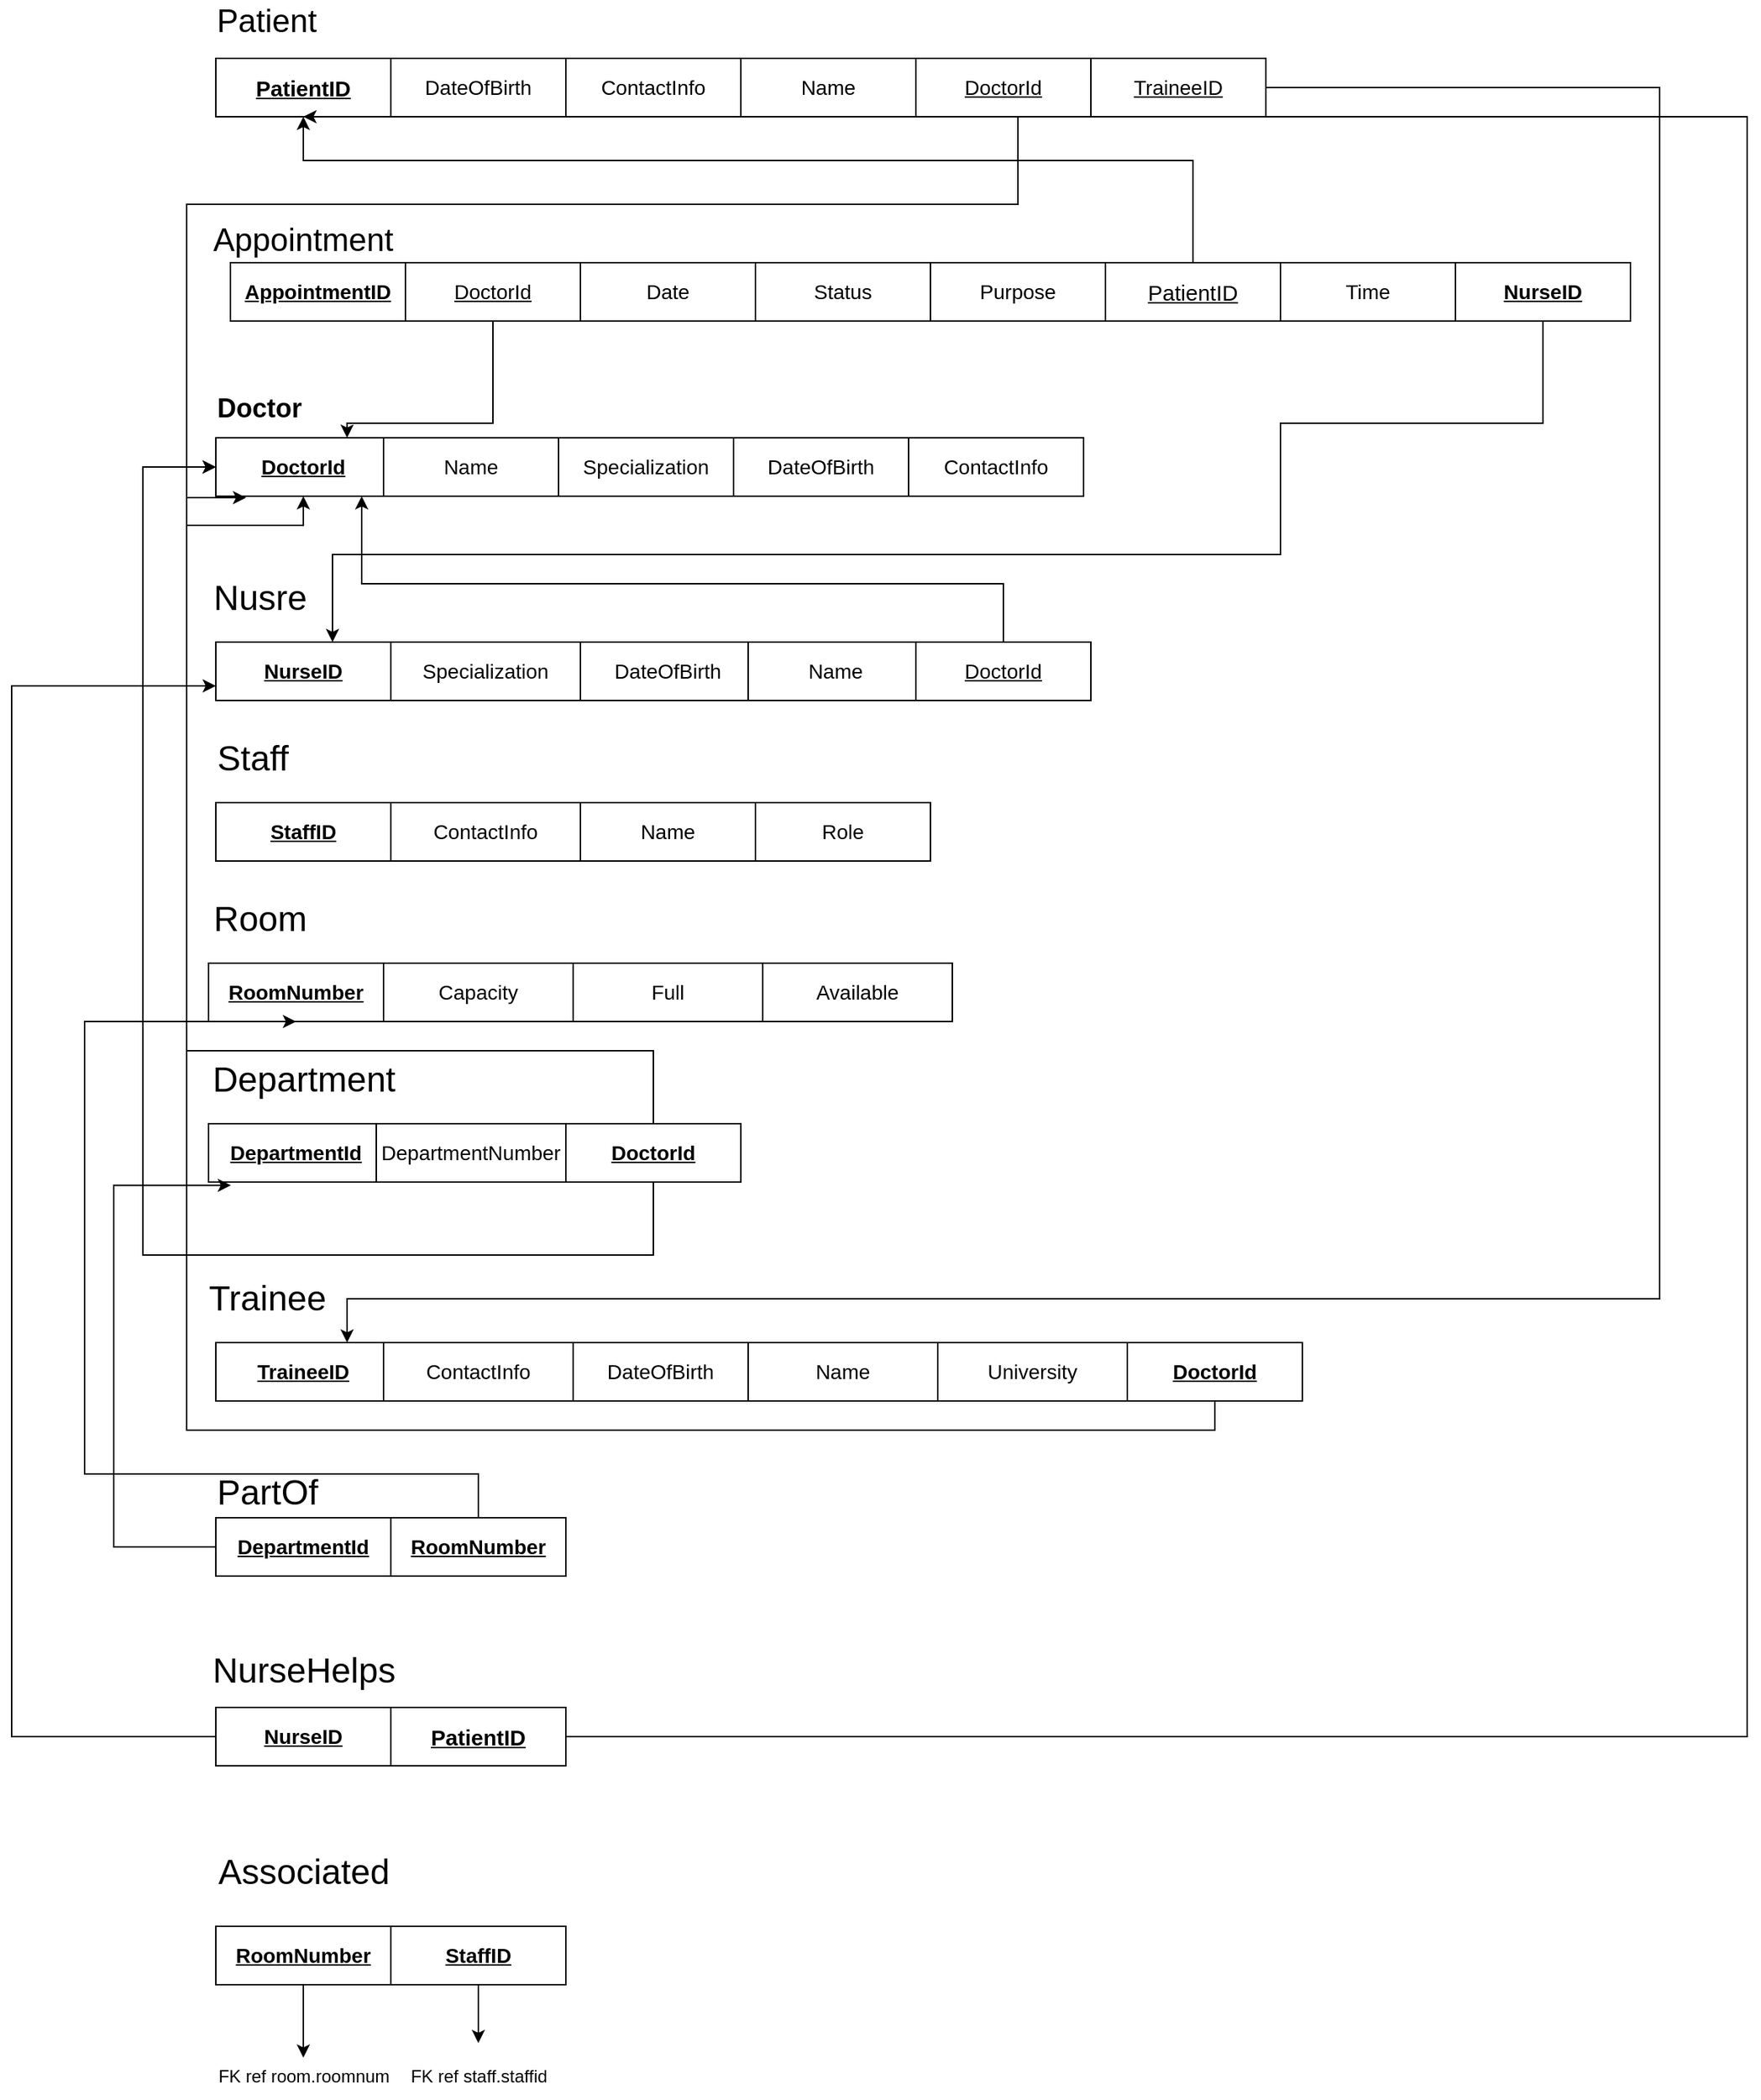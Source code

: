 <mxfile version="22.1.11" type="github">
  <diagram name="Page-1" id="0BvVS_jWP8cE8HmBtTUd">
    <mxGraphModel dx="1900" dy="557" grid="1" gridSize="10" guides="1" tooltips="1" connect="1" arrows="1" fold="1" page="1" pageScale="1" pageWidth="850" pageHeight="1100" math="0" shadow="0">
      <root>
        <mxCell id="0" />
        <mxCell id="1" parent="0" />
        <mxCell id="HJ3b_z9Vt4lF6LXucxh--30" value="&lt;font style=&quot;font-size: 15px;&quot;&gt;&lt;u&gt;&lt;b&gt;PatientID&lt;/b&gt;&lt;/u&gt;&lt;/font&gt;" style="rounded=0;whiteSpace=wrap;html=1;" parent="1" vertex="1">
          <mxGeometry x="40" y="60" width="120" height="40" as="geometry" />
        </mxCell>
        <mxCell id="HJ3b_z9Vt4lF6LXucxh--31" value="&lt;font style=&quot;font-size: 14px;&quot;&gt;DateOfBirth&lt;/font&gt;" style="rounded=0;whiteSpace=wrap;html=1;" parent="1" vertex="1">
          <mxGeometry x="160" y="60" width="120" height="40" as="geometry" />
        </mxCell>
        <mxCell id="HJ3b_z9Vt4lF6LXucxh--32" value="ContactInfo" style="rounded=0;whiteSpace=wrap;html=1;fontSize=14;" parent="1" vertex="1">
          <mxGeometry x="280" y="60" width="120" height="40" as="geometry" />
        </mxCell>
        <mxCell id="HJ3b_z9Vt4lF6LXucxh--33" value="Name" style="rounded=0;whiteSpace=wrap;html=1;fontSize=14;" parent="1" vertex="1">
          <mxGeometry x="400" y="60" width="120" height="40" as="geometry" />
        </mxCell>
        <mxCell id="HJ3b_z9Vt4lF6LXucxh--34" value="&lt;font style=&quot;font-size: 22px;&quot;&gt;Patient&lt;/font&gt;" style="text;html=1;strokeColor=none;fillColor=none;align=center;verticalAlign=middle;whiteSpace=wrap;rounded=0;" parent="1" vertex="1">
          <mxGeometry x="-25" y="20" width="200" height="30" as="geometry" />
        </mxCell>
        <mxCell id="HJ3b_z9Vt4lF6LXucxh--35" value="&lt;font style=&quot;font-size: 14px;&quot;&gt;&lt;u&gt;&lt;b&gt;AppointmentID&lt;/b&gt;&lt;/u&gt;&lt;/font&gt;" style="rounded=0;whiteSpace=wrap;html=1;" parent="1" vertex="1">
          <mxGeometry x="50" y="200" width="120" height="40" as="geometry" />
        </mxCell>
        <mxCell id="HJ3b_z9Vt4lF6LXucxh--36" value="&lt;font style=&quot;font-size: 14px;&quot;&gt;Time&lt;/font&gt;" style="rounded=0;whiteSpace=wrap;html=1;" parent="1" vertex="1">
          <mxGeometry x="770" y="200" width="120" height="40" as="geometry" />
        </mxCell>
        <mxCell id="HJ3b_z9Vt4lF6LXucxh--37" value="&lt;font style=&quot;font-size: 14px;&quot;&gt;Date&lt;/font&gt;" style="rounded=0;whiteSpace=wrap;html=1;" parent="1" vertex="1">
          <mxGeometry x="290" y="200" width="120" height="40" as="geometry" />
        </mxCell>
        <mxCell id="HJ3b_z9Vt4lF6LXucxh--38" value="&lt;font style=&quot;font-size: 14px;&quot;&gt;Status&lt;/font&gt;" style="rounded=0;whiteSpace=wrap;html=1;" parent="1" vertex="1">
          <mxGeometry x="410" y="200" width="120" height="40" as="geometry" />
        </mxCell>
        <mxCell id="HJ3b_z9Vt4lF6LXucxh--39" value="&lt;font style=&quot;font-size: 14px;&quot;&gt;Purpose&lt;/font&gt;" style="rounded=0;whiteSpace=wrap;html=1;" parent="1" vertex="1">
          <mxGeometry x="530" y="200" width="120" height="40" as="geometry" />
        </mxCell>
        <mxCell id="HJ3b_z9Vt4lF6LXucxh--40" value="&lt;font style=&quot;font-size: 22px;&quot;&gt;Appointment&lt;/font&gt;" style="text;html=1;strokeColor=none;fillColor=none;align=center;verticalAlign=middle;whiteSpace=wrap;rounded=0;" parent="1" vertex="1">
          <mxGeometry y="170" width="200" height="30" as="geometry" />
        </mxCell>
        <mxCell id="HJ3b_z9Vt4lF6LXucxh--42" style="edgeStyle=orthogonalEdgeStyle;rounded=0;orthogonalLoop=1;jettySize=auto;html=1;exitX=0.5;exitY=0;exitDx=0;exitDy=0;entryX=0.5;entryY=1;entryDx=0;entryDy=0;" parent="1" source="HJ3b_z9Vt4lF6LXucxh--41" target="HJ3b_z9Vt4lF6LXucxh--30" edge="1">
          <mxGeometry relative="1" as="geometry">
            <Array as="points">
              <mxPoint x="710" y="130" />
              <mxPoint x="100" y="130" />
            </Array>
          </mxGeometry>
        </mxCell>
        <mxCell id="HJ3b_z9Vt4lF6LXucxh--41" value="&lt;font style=&quot;font-size: 15px;&quot;&gt;&lt;u&gt;PatientID&lt;/u&gt;&lt;/font&gt;" style="rounded=0;whiteSpace=wrap;html=1;" parent="1" vertex="1">
          <mxGeometry x="650" y="200" width="120" height="40" as="geometry" />
        </mxCell>
        <mxCell id="lvI9RK3vbRsAXs25jmpU-2" value="&lt;font style=&quot;font-size: 14px;&quot;&gt;&lt;u&gt;&lt;b&gt;DoctorId&lt;/b&gt;&lt;/u&gt;&lt;/font&gt;" style="rounded=0;whiteSpace=wrap;html=1;" parent="1" vertex="1">
          <mxGeometry x="40" y="320" width="120" height="40" as="geometry" />
        </mxCell>
        <mxCell id="lvI9RK3vbRsAXs25jmpU-6" value="&lt;font style=&quot;font-size: 18px;&quot;&gt;&lt;b&gt;Doctor&lt;/b&gt;&lt;/font&gt;" style="text;strokeColor=none;align=center;fillColor=none;html=1;verticalAlign=middle;whiteSpace=wrap;rounded=0;" parent="1" vertex="1">
          <mxGeometry x="10" y="280" width="120" height="40" as="geometry" />
        </mxCell>
        <mxCell id="lvI9RK3vbRsAXs25jmpU-10" value="&lt;font style=&quot;font-size: 14px;&quot;&gt;Name&lt;/font&gt;" style="rounded=0;whiteSpace=wrap;html=1;" parent="1" vertex="1">
          <mxGeometry x="155" y="320" width="120" height="40" as="geometry" />
        </mxCell>
        <mxCell id="lvI9RK3vbRsAXs25jmpU-11" value="&lt;font style=&quot;font-size: 14px;&quot;&gt;Specialization&lt;/font&gt;" style="rounded=0;whiteSpace=wrap;html=1;" parent="1" vertex="1">
          <mxGeometry x="275" y="320" width="120" height="40" as="geometry" />
        </mxCell>
        <mxCell id="lvI9RK3vbRsAXs25jmpU-12" value="&lt;font style=&quot;font-size: 14px;&quot;&gt;DateOfBirth&lt;/font&gt;" style="rounded=0;whiteSpace=wrap;html=1;" parent="1" vertex="1">
          <mxGeometry x="395" y="320" width="120" height="40" as="geometry" />
        </mxCell>
        <mxCell id="lvI9RK3vbRsAXs25jmpU-13" value="&lt;font style=&quot;font-size: 14px;&quot;&gt;ContactInfo&lt;/font&gt;" style="rounded=0;whiteSpace=wrap;html=1;" parent="1" vertex="1">
          <mxGeometry x="515" y="320" width="120" height="40" as="geometry" />
        </mxCell>
        <mxCell id="lvI9RK3vbRsAXs25jmpU-31" style="edgeStyle=orthogonalEdgeStyle;rounded=0;orthogonalLoop=1;jettySize=auto;html=1;" parent="1" source="lvI9RK3vbRsAXs25jmpU-14" target="lvI9RK3vbRsAXs25jmpU-2" edge="1">
          <mxGeometry relative="1" as="geometry">
            <Array as="points">
              <mxPoint x="230" y="310" />
              <mxPoint x="130" y="310" />
            </Array>
          </mxGeometry>
        </mxCell>
        <mxCell id="lvI9RK3vbRsAXs25jmpU-14" value="&lt;font style=&quot;font-size: 14px;&quot;&gt;&lt;u&gt;DoctorId&lt;/u&gt;&lt;/font&gt;" style="rounded=0;whiteSpace=wrap;html=1;" parent="1" vertex="1">
          <mxGeometry x="170" y="200" width="120" height="40" as="geometry" />
        </mxCell>
        <mxCell id="lvI9RK3vbRsAXs25jmpU-19" style="edgeStyle=orthogonalEdgeStyle;rounded=0;orthogonalLoop=1;jettySize=auto;html=1;" parent="1" source="lvI9RK3vbRsAXs25jmpU-18" target="lvI9RK3vbRsAXs25jmpU-2" edge="1">
          <mxGeometry relative="1" as="geometry">
            <Array as="points">
              <mxPoint x="590" y="160" />
              <mxPoint x="20" y="160" />
              <mxPoint x="20" y="380" />
            </Array>
          </mxGeometry>
        </mxCell>
        <mxCell id="lvI9RK3vbRsAXs25jmpU-18" value="&lt;font style=&quot;font-size: 14px;&quot;&gt;&lt;u&gt;DoctorId&lt;/u&gt;&lt;/font&gt;" style="rounded=0;whiteSpace=wrap;html=1;" parent="1" vertex="1">
          <mxGeometry x="520" y="60" width="120" height="40" as="geometry" />
        </mxCell>
        <mxCell id="lvI9RK3vbRsAXs25jmpU-21" value="&lt;font style=&quot;font-size: 14px;&quot;&gt;&lt;u&gt;&lt;b&gt;NurseID&lt;/b&gt;&lt;/u&gt;&lt;/font&gt;" style="rounded=0;whiteSpace=wrap;html=1;" parent="1" vertex="1">
          <mxGeometry x="40" y="460" width="120" height="40" as="geometry" />
        </mxCell>
        <mxCell id="lvI9RK3vbRsAXs25jmpU-22" value="&lt;font style=&quot;font-size: 24px;&quot;&gt;Nusre&lt;/font&gt;" style="text;html=1;align=center;verticalAlign=middle;resizable=0;points=[];autosize=1;strokeColor=none;fillColor=none;" parent="1" vertex="1">
          <mxGeometry x="25" y="410" width="90" height="40" as="geometry" />
        </mxCell>
        <mxCell id="lvI9RK3vbRsAXs25jmpU-26" value="&lt;font style=&quot;font-size: 14px;&quot;&gt;Specialization&lt;/font&gt;" style="rounded=0;whiteSpace=wrap;html=1;" parent="1" vertex="1">
          <mxGeometry x="160" y="460" width="130" height="40" as="geometry" />
        </mxCell>
        <mxCell id="lvI9RK3vbRsAXs25jmpU-27" value="&lt;font style=&quot;font-size: 14px;&quot;&gt;DateOfBirth&lt;/font&gt;" style="rounded=0;whiteSpace=wrap;html=1;" parent="1" vertex="1">
          <mxGeometry x="290" y="460" width="120" height="40" as="geometry" />
        </mxCell>
        <mxCell id="lvI9RK3vbRsAXs25jmpU-28" value="&lt;font style=&quot;font-size: 14px;&quot;&gt;Name&lt;/font&gt;" style="rounded=0;whiteSpace=wrap;html=1;" parent="1" vertex="1">
          <mxGeometry x="405" y="460" width="120" height="40" as="geometry" />
        </mxCell>
        <mxCell id="lvI9RK3vbRsAXs25jmpU-30" style="edgeStyle=orthogonalEdgeStyle;rounded=0;orthogonalLoop=1;jettySize=auto;html=1;" parent="1" source="lvI9RK3vbRsAXs25jmpU-29" target="lvI9RK3vbRsAXs25jmpU-2" edge="1">
          <mxGeometry relative="1" as="geometry">
            <Array as="points">
              <mxPoint x="580" y="420" />
              <mxPoint x="140" y="420" />
            </Array>
          </mxGeometry>
        </mxCell>
        <mxCell id="lvI9RK3vbRsAXs25jmpU-29" value="&lt;font style=&quot;font-size: 14px;&quot;&gt;&lt;u&gt;DoctorId&lt;/u&gt;&lt;/font&gt;" style="rounded=0;whiteSpace=wrap;html=1;" parent="1" vertex="1">
          <mxGeometry x="520" y="460" width="120" height="40" as="geometry" />
        </mxCell>
        <mxCell id="lvI9RK3vbRsAXs25jmpU-32" value="&lt;font style=&quot;font-size: 24px;&quot;&gt;Staff&lt;/font&gt;" style="text;html=1;align=center;verticalAlign=middle;resizable=0;points=[];autosize=1;strokeColor=none;fillColor=none;" parent="1" vertex="1">
          <mxGeometry x="30" y="520" width="70" height="40" as="geometry" />
        </mxCell>
        <mxCell id="lvI9RK3vbRsAXs25jmpU-33" value="&lt;font style=&quot;font-size: 14px;&quot;&gt;&lt;u&gt;&lt;b&gt;StaffID&lt;/b&gt;&lt;/u&gt;&lt;/font&gt;" style="rounded=0;whiteSpace=wrap;html=1;" parent="1" vertex="1">
          <mxGeometry x="40" y="570" width="120" height="40" as="geometry" />
        </mxCell>
        <mxCell id="lvI9RK3vbRsAXs25jmpU-35" value="&lt;font style=&quot;font-size: 14px;&quot;&gt;ContactInfo&lt;/font&gt;" style="rounded=0;whiteSpace=wrap;html=1;" parent="1" vertex="1">
          <mxGeometry x="160" y="570" width="130" height="40" as="geometry" />
        </mxCell>
        <mxCell id="lvI9RK3vbRsAXs25jmpU-36" value="&lt;font style=&quot;font-size: 14px;&quot;&gt;Name&lt;/font&gt;" style="rounded=0;whiteSpace=wrap;html=1;" parent="1" vertex="1">
          <mxGeometry x="290" y="570" width="120" height="40" as="geometry" />
        </mxCell>
        <mxCell id="lvI9RK3vbRsAXs25jmpU-37" value="&lt;font style=&quot;font-size: 14px;&quot;&gt;Role&lt;/font&gt;" style="rounded=0;whiteSpace=wrap;html=1;" parent="1" vertex="1">
          <mxGeometry x="410" y="570" width="120" height="40" as="geometry" />
        </mxCell>
        <mxCell id="lvI9RK3vbRsAXs25jmpU-38" value="&lt;font style=&quot;font-size: 24px;&quot;&gt;Room&lt;/font&gt;" style="text;html=1;align=center;verticalAlign=middle;resizable=0;points=[];autosize=1;strokeColor=none;fillColor=none;" parent="1" vertex="1">
          <mxGeometry x="25" y="630" width="90" height="40" as="geometry" />
        </mxCell>
        <mxCell id="lvI9RK3vbRsAXs25jmpU-39" value="&lt;font style=&quot;font-size: 14px;&quot;&gt;&lt;u&gt;&lt;b&gt;RoomNumber&lt;/b&gt;&lt;/u&gt;&lt;/font&gt;" style="rounded=0;whiteSpace=wrap;html=1;" parent="1" vertex="1">
          <mxGeometry x="35" y="680" width="120" height="40" as="geometry" />
        </mxCell>
        <mxCell id="lvI9RK3vbRsAXs25jmpU-40" value="&lt;font style=&quot;font-size: 14px;&quot;&gt;Capacity&lt;/font&gt;" style="rounded=0;whiteSpace=wrap;html=1;" parent="1" vertex="1">
          <mxGeometry x="155" y="680" width="130" height="40" as="geometry" />
        </mxCell>
        <mxCell id="lvI9RK3vbRsAXs25jmpU-41" value="&lt;font style=&quot;font-size: 14px;&quot;&gt;Full&lt;/font&gt;" style="rounded=0;whiteSpace=wrap;html=1;" parent="1" vertex="1">
          <mxGeometry x="285" y="680" width="130" height="40" as="geometry" />
        </mxCell>
        <mxCell id="lvI9RK3vbRsAXs25jmpU-42" value="&lt;font style=&quot;font-size: 14px;&quot;&gt;Available&lt;/font&gt;" style="rounded=0;whiteSpace=wrap;html=1;" parent="1" vertex="1">
          <mxGeometry x="415" y="680" width="130" height="40" as="geometry" />
        </mxCell>
        <mxCell id="lvI9RK3vbRsAXs25jmpU-43" value="&lt;span style=&quot;font-size: 24px;&quot;&gt;Department&lt;/span&gt;" style="text;html=1;align=center;verticalAlign=middle;resizable=0;points=[];autosize=1;strokeColor=none;fillColor=none;" parent="1" vertex="1">
          <mxGeometry x="25" y="740" width="150" height="40" as="geometry" />
        </mxCell>
        <mxCell id="lvI9RK3vbRsAXs25jmpU-44" value="&lt;font style=&quot;font-size: 24px;&quot;&gt;Trainee&lt;/font&gt;" style="text;html=1;align=center;verticalAlign=middle;resizable=0;points=[];autosize=1;strokeColor=none;fillColor=none;" parent="1" vertex="1">
          <mxGeometry x="25" y="890" width="100" height="40" as="geometry" />
        </mxCell>
        <mxCell id="lvI9RK3vbRsAXs25jmpU-45" value="&lt;font style=&quot;font-size: 14px;&quot;&gt;&lt;u&gt;&lt;b&gt;DepartmentId&lt;/b&gt;&lt;/u&gt;&lt;/font&gt;" style="rounded=0;whiteSpace=wrap;html=1;" parent="1" vertex="1">
          <mxGeometry x="35" y="790" width="120" height="40" as="geometry" />
        </mxCell>
        <mxCell id="lvI9RK3vbRsAXs25jmpU-54" style="edgeStyle=orthogonalEdgeStyle;rounded=0;orthogonalLoop=1;jettySize=auto;html=1;" parent="1" source="lvI9RK3vbRsAXs25jmpU-47" target="lvI9RK3vbRsAXs25jmpU-2" edge="1">
          <mxGeometry relative="1" as="geometry">
            <Array as="points">
              <mxPoint x="340" y="740" />
              <mxPoint x="20" y="740" />
              <mxPoint x="20" y="340" />
            </Array>
          </mxGeometry>
        </mxCell>
        <mxCell id="lvI9RK3vbRsAXs25jmpU-47" value="&lt;font style=&quot;font-size: 14px;&quot;&gt;&lt;u&gt;&lt;b&gt;DoctorId&lt;/b&gt;&lt;/u&gt;&lt;/font&gt;" style="rounded=0;whiteSpace=wrap;html=1;" parent="1" vertex="1">
          <mxGeometry x="280" y="790" width="120" height="40" as="geometry" />
        </mxCell>
        <mxCell id="lvI9RK3vbRsAXs25jmpU-51" value="" style="edgeStyle=orthogonalEdgeStyle;rounded=0;orthogonalLoop=1;jettySize=auto;html=1;entryX=0;entryY=0.5;entryDx=0;entryDy=0;" parent="1" source="lvI9RK3vbRsAXs25jmpU-47" target="lvI9RK3vbRsAXs25jmpU-2" edge="1">
          <mxGeometry relative="1" as="geometry">
            <mxPoint x="345" y="870" as="sourcePoint" />
            <mxPoint x="100" y="360" as="targetPoint" />
            <Array as="points">
              <mxPoint x="340" y="880" />
              <mxPoint x="-10" y="880" />
              <mxPoint x="-10" y="340" />
            </Array>
          </mxGeometry>
        </mxCell>
        <mxCell id="lvI9RK3vbRsAXs25jmpU-46" value="&lt;font style=&quot;font-size: 14px;&quot;&gt;DepartmentNumber&lt;/font&gt;" style="rounded=0;whiteSpace=wrap;html=1;" parent="1" vertex="1">
          <mxGeometry x="150" y="790" width="130" height="40" as="geometry" />
        </mxCell>
        <mxCell id="lvI9RK3vbRsAXs25jmpU-52" value="&lt;font style=&quot;font-size: 14px;&quot;&gt;&lt;u&gt;&lt;b&gt;TraineeID&lt;/b&gt;&lt;/u&gt;&lt;/font&gt;" style="rounded=0;whiteSpace=wrap;html=1;" parent="1" vertex="1">
          <mxGeometry x="40" y="940" width="120" height="40" as="geometry" />
        </mxCell>
        <mxCell id="lvI9RK3vbRsAXs25jmpU-53" value="&lt;font style=&quot;font-size: 14px;&quot;&gt;ContactInfo&lt;/font&gt;" style="rounded=0;whiteSpace=wrap;html=1;" parent="1" vertex="1">
          <mxGeometry x="155" y="940" width="130" height="40" as="geometry" />
        </mxCell>
        <mxCell id="lvI9RK3vbRsAXs25jmpU-55" value="&lt;font style=&quot;font-size: 14px;&quot;&gt;DateOfBirth&lt;/font&gt;" style="rounded=0;whiteSpace=wrap;html=1;" parent="1" vertex="1">
          <mxGeometry x="285" y="940" width="120" height="40" as="geometry" />
        </mxCell>
        <mxCell id="lvI9RK3vbRsAXs25jmpU-56" value="&lt;font style=&quot;font-size: 14px;&quot;&gt;Name&lt;/font&gt;" style="rounded=0;whiteSpace=wrap;html=1;" parent="1" vertex="1">
          <mxGeometry x="405" y="940" width="130" height="40" as="geometry" />
        </mxCell>
        <mxCell id="lvI9RK3vbRsAXs25jmpU-57" value="&lt;font style=&quot;font-size: 14px;&quot;&gt;University&lt;/font&gt;" style="rounded=0;whiteSpace=wrap;html=1;" parent="1" vertex="1">
          <mxGeometry x="535" y="940" width="130" height="40" as="geometry" />
        </mxCell>
        <mxCell id="lvI9RK3vbRsAXs25jmpU-58" value="&lt;font style=&quot;font-size: 14px;&quot;&gt;&lt;u&gt;&lt;b&gt;DoctorId&lt;/b&gt;&lt;/u&gt;&lt;/font&gt;" style="rounded=0;whiteSpace=wrap;html=1;" parent="1" vertex="1">
          <mxGeometry x="665" y="940" width="120" height="40" as="geometry" />
        </mxCell>
        <mxCell id="lvI9RK3vbRsAXs25jmpU-59" style="edgeStyle=orthogonalEdgeStyle;rounded=0;orthogonalLoop=1;jettySize=auto;html=1;entryX=0.173;entryY=1.025;entryDx=0;entryDy=0;entryPerimeter=0;" parent="1" source="lvI9RK3vbRsAXs25jmpU-58" target="lvI9RK3vbRsAXs25jmpU-2" edge="1">
          <mxGeometry relative="1" as="geometry">
            <Array as="points">
              <mxPoint x="725" y="1000" />
              <mxPoint x="20" y="1000" />
              <mxPoint x="20" y="361" />
            </Array>
          </mxGeometry>
        </mxCell>
        <mxCell id="lvI9RK3vbRsAXs25jmpU-61" style="edgeStyle=orthogonalEdgeStyle;rounded=0;orthogonalLoop=1;jettySize=auto;html=1;" parent="1" source="lvI9RK3vbRsAXs25jmpU-60" target="lvI9RK3vbRsAXs25jmpU-52" edge="1">
          <mxGeometry relative="1" as="geometry">
            <Array as="points">
              <mxPoint x="1030" y="80" />
              <mxPoint x="1030" y="910" />
              <mxPoint x="130" y="910" />
            </Array>
          </mxGeometry>
        </mxCell>
        <mxCell id="lvI9RK3vbRsAXs25jmpU-60" value="&lt;font style=&quot;font-size: 14px;&quot;&gt;&lt;u&gt;TraineeID&lt;/u&gt;&lt;/font&gt;" style="rounded=0;whiteSpace=wrap;html=1;" parent="1" vertex="1">
          <mxGeometry x="640" y="60" width="120" height="40" as="geometry" />
        </mxCell>
        <mxCell id="Nou5Gcj5jYVfslEfCJTd-2" style="edgeStyle=orthogonalEdgeStyle;rounded=0;orthogonalLoop=1;jettySize=auto;html=1;" edge="1" parent="1" source="Nou5Gcj5jYVfslEfCJTd-1" target="lvI9RK3vbRsAXs25jmpU-21">
          <mxGeometry relative="1" as="geometry">
            <Array as="points">
              <mxPoint x="950" y="310" />
              <mxPoint x="770" y="310" />
              <mxPoint x="770" y="400" />
              <mxPoint x="120" y="400" />
            </Array>
          </mxGeometry>
        </mxCell>
        <mxCell id="Nou5Gcj5jYVfslEfCJTd-1" value="&lt;font style=&quot;font-size: 14px;&quot;&gt;&lt;u&gt;&lt;b&gt;NurseID&lt;/b&gt;&lt;/u&gt;&lt;/font&gt;" style="rounded=0;whiteSpace=wrap;html=1;" vertex="1" parent="1">
          <mxGeometry x="890" y="200" width="120" height="40" as="geometry" />
        </mxCell>
        <mxCell id="Nou5Gcj5jYVfslEfCJTd-3" value="&lt;font style=&quot;font-size: 24px;&quot;&gt;PartOf&lt;/font&gt;" style="text;html=1;align=center;verticalAlign=middle;resizable=0;points=[];autosize=1;strokeColor=none;fillColor=none;" vertex="1" parent="1">
          <mxGeometry x="30" y="1023" width="90" height="40" as="geometry" />
        </mxCell>
        <mxCell id="Nou5Gcj5jYVfslEfCJTd-4" value="&lt;font style=&quot;font-size: 14px;&quot;&gt;&lt;u&gt;&lt;b&gt;DepartmentId&lt;/b&gt;&lt;/u&gt;&lt;/font&gt;" style="rounded=0;whiteSpace=wrap;html=1;" vertex="1" parent="1">
          <mxGeometry x="40" y="1060" width="120" height="40" as="geometry" />
        </mxCell>
        <mxCell id="Nou5Gcj5jYVfslEfCJTd-5" style="edgeStyle=orthogonalEdgeStyle;rounded=0;orthogonalLoop=1;jettySize=auto;html=1;entryX=0.128;entryY=1.055;entryDx=0;entryDy=0;entryPerimeter=0;" edge="1" parent="1" source="Nou5Gcj5jYVfslEfCJTd-4" target="lvI9RK3vbRsAXs25jmpU-45">
          <mxGeometry relative="1" as="geometry">
            <Array as="points">
              <mxPoint x="-30" y="1080" />
              <mxPoint x="-30" y="832" />
            </Array>
          </mxGeometry>
        </mxCell>
        <mxCell id="Nou5Gcj5jYVfslEfCJTd-7" style="edgeStyle=orthogonalEdgeStyle;rounded=0;orthogonalLoop=1;jettySize=auto;html=1;entryX=0.5;entryY=1;entryDx=0;entryDy=0;" edge="1" parent="1" source="Nou5Gcj5jYVfslEfCJTd-6" target="lvI9RK3vbRsAXs25jmpU-39">
          <mxGeometry relative="1" as="geometry">
            <Array as="points">
              <mxPoint x="220" y="1030" />
              <mxPoint x="-50" y="1030" />
              <mxPoint x="-50" y="720" />
            </Array>
          </mxGeometry>
        </mxCell>
        <mxCell id="Nou5Gcj5jYVfslEfCJTd-6" value="&lt;font style=&quot;font-size: 14px;&quot;&gt;&lt;u&gt;&lt;b&gt;RoomNumber&lt;/b&gt;&lt;/u&gt;&lt;/font&gt;" style="rounded=0;whiteSpace=wrap;html=1;" vertex="1" parent="1">
          <mxGeometry x="160" y="1060" width="120" height="40" as="geometry" />
        </mxCell>
        <mxCell id="Nou5Gcj5jYVfslEfCJTd-8" value="&lt;font style=&quot;font-size: 24px;&quot;&gt;NurseHelps&lt;/font&gt;" style="text;html=1;align=center;verticalAlign=middle;resizable=0;points=[];autosize=1;strokeColor=none;fillColor=none;" vertex="1" parent="1">
          <mxGeometry x="25" y="1145" width="150" height="40" as="geometry" />
        </mxCell>
        <mxCell id="Nou5Gcj5jYVfslEfCJTd-10" style="edgeStyle=orthogonalEdgeStyle;rounded=0;orthogonalLoop=1;jettySize=auto;html=1;entryX=0;entryY=0.75;entryDx=0;entryDy=0;" edge="1" parent="1" source="Nou5Gcj5jYVfslEfCJTd-9" target="lvI9RK3vbRsAXs25jmpU-21">
          <mxGeometry relative="1" as="geometry">
            <Array as="points">
              <mxPoint x="-100" y="1210" />
              <mxPoint x="-100" y="490" />
            </Array>
          </mxGeometry>
        </mxCell>
        <mxCell id="Nou5Gcj5jYVfslEfCJTd-9" value="&lt;font style=&quot;font-size: 14px;&quot;&gt;&lt;u&gt;&lt;b&gt;NurseID&lt;/b&gt;&lt;/u&gt;&lt;/font&gt;" style="rounded=0;whiteSpace=wrap;html=1;" vertex="1" parent="1">
          <mxGeometry x="40" y="1190" width="120" height="40" as="geometry" />
        </mxCell>
        <mxCell id="Nou5Gcj5jYVfslEfCJTd-12" style="edgeStyle=orthogonalEdgeStyle;rounded=0;orthogonalLoop=1;jettySize=auto;html=1;entryX=0.5;entryY=1;entryDx=0;entryDy=0;" edge="1" parent="1" source="Nou5Gcj5jYVfslEfCJTd-11" target="HJ3b_z9Vt4lF6LXucxh--30">
          <mxGeometry relative="1" as="geometry">
            <mxPoint x="950.8" y="340" as="targetPoint" />
            <Array as="points">
              <mxPoint x="1090" y="1210" />
              <mxPoint x="1090" y="100" />
            </Array>
          </mxGeometry>
        </mxCell>
        <mxCell id="Nou5Gcj5jYVfslEfCJTd-11" value="&lt;font style=&quot;font-size: 15px;&quot;&gt;&lt;u&gt;&lt;b&gt;PatientID&lt;/b&gt;&lt;/u&gt;&lt;/font&gt;" style="rounded=0;whiteSpace=wrap;html=1;" vertex="1" parent="1">
          <mxGeometry x="160" y="1190" width="120" height="40" as="geometry" />
        </mxCell>
        <mxCell id="Nou5Gcj5jYVfslEfCJTd-14" value="&lt;font style=&quot;font-size: 24px;&quot;&gt;Associated&lt;/font&gt;" style="text;html=1;align=center;verticalAlign=middle;resizable=0;points=[];autosize=1;strokeColor=none;fillColor=none;" vertex="1" parent="1">
          <mxGeometry x="30" y="1283" width="140" height="40" as="geometry" />
        </mxCell>
        <mxCell id="Nou5Gcj5jYVfslEfCJTd-17" style="edgeStyle=orthogonalEdgeStyle;rounded=0;orthogonalLoop=1;jettySize=auto;html=1;" edge="1" parent="1" source="Nou5Gcj5jYVfslEfCJTd-15">
          <mxGeometry relative="1" as="geometry">
            <mxPoint x="100" y="1430" as="targetPoint" />
          </mxGeometry>
        </mxCell>
        <mxCell id="Nou5Gcj5jYVfslEfCJTd-15" value="&lt;font style=&quot;font-size: 14px;&quot;&gt;&lt;u&gt;&lt;b&gt;RoomNumber&lt;/b&gt;&lt;/u&gt;&lt;/font&gt;" style="rounded=0;whiteSpace=wrap;html=1;" vertex="1" parent="1">
          <mxGeometry x="40" y="1340" width="120" height="40" as="geometry" />
        </mxCell>
        <mxCell id="Nou5Gcj5jYVfslEfCJTd-19" style="edgeStyle=orthogonalEdgeStyle;rounded=0;orthogonalLoop=1;jettySize=auto;html=1;" edge="1" parent="1" source="Nou5Gcj5jYVfslEfCJTd-16">
          <mxGeometry relative="1" as="geometry">
            <mxPoint x="220" y="1420" as="targetPoint" />
          </mxGeometry>
        </mxCell>
        <mxCell id="Nou5Gcj5jYVfslEfCJTd-16" value="&lt;font style=&quot;font-size: 14px;&quot;&gt;&lt;u&gt;&lt;b&gt;StaffID&lt;/b&gt;&lt;/u&gt;&lt;/font&gt;" style="rounded=0;whiteSpace=wrap;html=1;" vertex="1" parent="1">
          <mxGeometry x="160" y="1340" width="120" height="40" as="geometry" />
        </mxCell>
        <mxCell id="Nou5Gcj5jYVfslEfCJTd-18" value="FK ref room.roomnum" style="text;html=1;align=center;verticalAlign=middle;resizable=0;points=[];autosize=1;strokeColor=none;fillColor=none;" vertex="1" parent="1">
          <mxGeometry x="30" y="1428" width="140" height="30" as="geometry" />
        </mxCell>
        <mxCell id="Nou5Gcj5jYVfslEfCJTd-20" value="FK ref staff.staffid" style="text;html=1;align=center;verticalAlign=middle;resizable=0;points=[];autosize=1;strokeColor=none;fillColor=none;" vertex="1" parent="1">
          <mxGeometry x="160" y="1428" width="120" height="30" as="geometry" />
        </mxCell>
      </root>
    </mxGraphModel>
  </diagram>
</mxfile>
